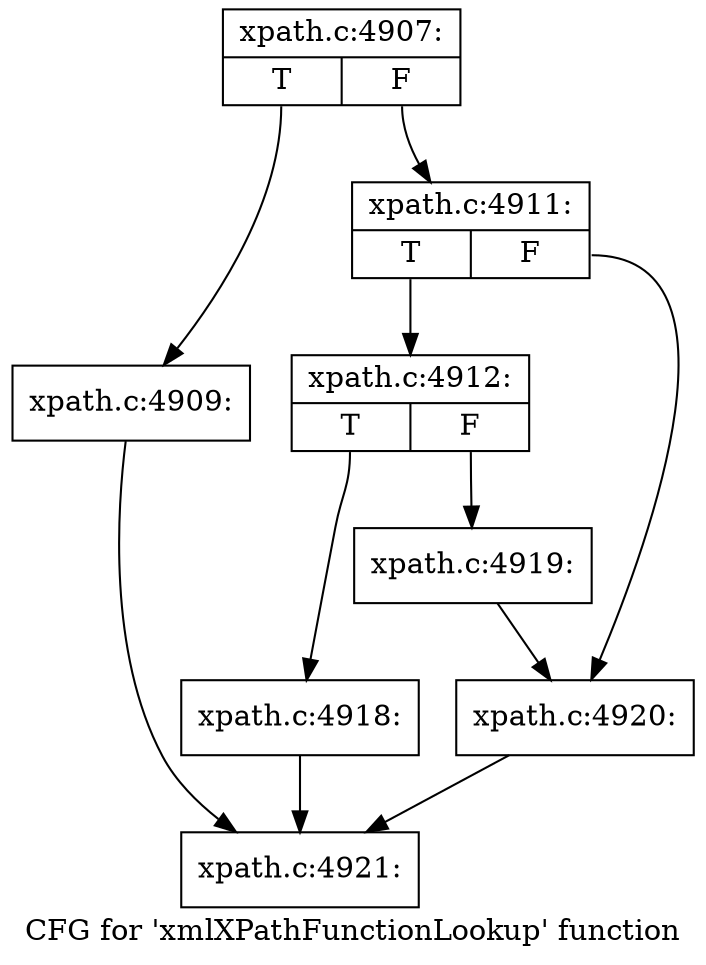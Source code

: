 digraph "CFG for 'xmlXPathFunctionLookup' function" {
	label="CFG for 'xmlXPathFunctionLookup' function";

	Node0x4873210 [shape=record,label="{xpath.c:4907:|{<s0>T|<s1>F}}"];
	Node0x4873210:s0 -> Node0x4872f70;
	Node0x4873210:s1 -> Node0x4872fc0;
	Node0x4872f70 [shape=record,label="{xpath.c:4909:}"];
	Node0x4872f70 -> Node0x486df60;
	Node0x4872fc0 [shape=record,label="{xpath.c:4911:|{<s0>T|<s1>F}}"];
	Node0x4872fc0:s0 -> Node0x47cccd0;
	Node0x4872fc0:s1 -> Node0x47ccd20;
	Node0x47cccd0 [shape=record,label="{xpath.c:4912:|{<s0>T|<s1>F}}"];
	Node0x47cccd0:s0 -> Node0x47ce080;
	Node0x47cccd0:s1 -> Node0x47ce0d0;
	Node0x47ce080 [shape=record,label="{xpath.c:4918:}"];
	Node0x47ce080 -> Node0x486df60;
	Node0x47ce0d0 [shape=record,label="{xpath.c:4919:}"];
	Node0x47ce0d0 -> Node0x47ccd20;
	Node0x47ccd20 [shape=record,label="{xpath.c:4920:}"];
	Node0x47ccd20 -> Node0x486df60;
	Node0x486df60 [shape=record,label="{xpath.c:4921:}"];
}
